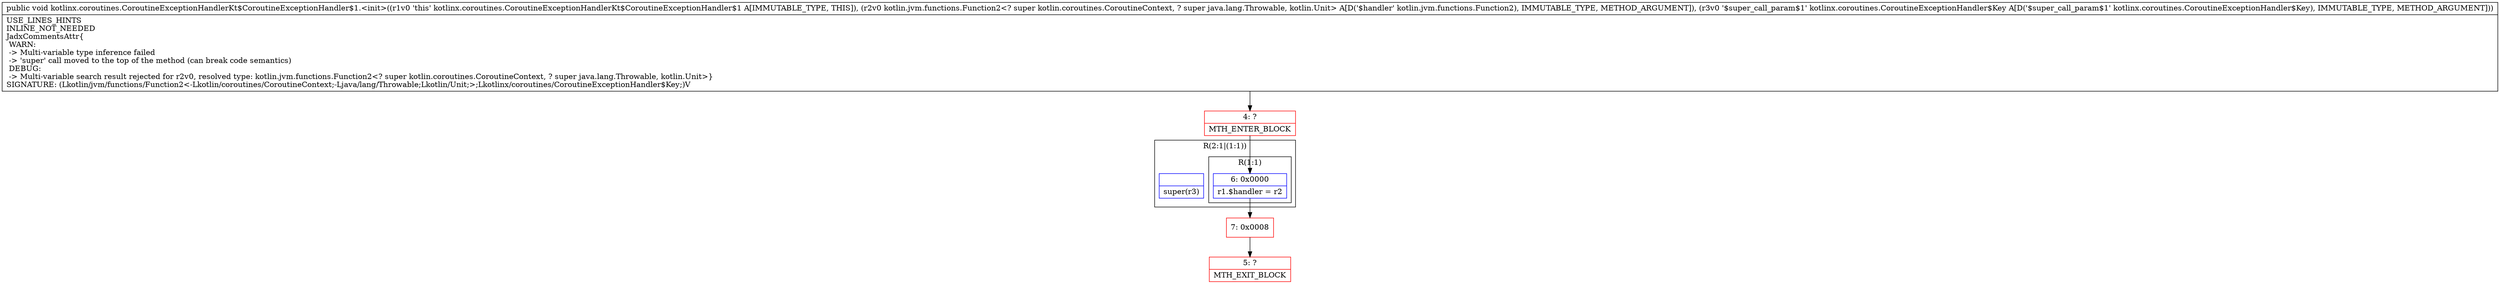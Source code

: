 digraph "CFG forkotlinx.coroutines.CoroutineExceptionHandlerKt$CoroutineExceptionHandler$1.\<init\>(Lkotlin\/jvm\/functions\/Function2;Lkotlinx\/coroutines\/CoroutineExceptionHandler$Key;)V" {
subgraph cluster_Region_1699325893 {
label = "R(2:1|(1:1))";
node [shape=record,color=blue];
Node_InsnContainer_379407081 [shape=record,label="{|super(r3)\l}"];
subgraph cluster_Region_239850412 {
label = "R(1:1)";
node [shape=record,color=blue];
Node_6 [shape=record,label="{6\:\ 0x0000|r1.$handler = r2\l}"];
}
}
Node_4 [shape=record,color=red,label="{4\:\ ?|MTH_ENTER_BLOCK\l}"];
Node_7 [shape=record,color=red,label="{7\:\ 0x0008}"];
Node_5 [shape=record,color=red,label="{5\:\ ?|MTH_EXIT_BLOCK\l}"];
MethodNode[shape=record,label="{public void kotlinx.coroutines.CoroutineExceptionHandlerKt$CoroutineExceptionHandler$1.\<init\>((r1v0 'this' kotlinx.coroutines.CoroutineExceptionHandlerKt$CoroutineExceptionHandler$1 A[IMMUTABLE_TYPE, THIS]), (r2v0 kotlin.jvm.functions.Function2\<? super kotlin.coroutines.CoroutineContext, ? super java.lang.Throwable, kotlin.Unit\> A[D('$handler' kotlin.jvm.functions.Function2), IMMUTABLE_TYPE, METHOD_ARGUMENT]), (r3v0 '$super_call_param$1' kotlinx.coroutines.CoroutineExceptionHandler$Key A[D('$super_call_param$1' kotlinx.coroutines.CoroutineExceptionHandler$Key), IMMUTABLE_TYPE, METHOD_ARGUMENT]))  | USE_LINES_HINTS\lINLINE_NOT_NEEDED\lJadxCommentsAttr\{\l WARN: \l \-\> Multi\-variable type inference failed\l \-\> 'super' call moved to the top of the method (can break code semantics)\l DEBUG: \l \-\> Multi\-variable search result rejected for r2v0, resolved type: kotlin.jvm.functions.Function2\<? super kotlin.coroutines.CoroutineContext, ? super java.lang.Throwable, kotlin.Unit\>\}\lSIGNATURE: (Lkotlin\/jvm\/functions\/Function2\<\-Lkotlin\/coroutines\/CoroutineContext;\-Ljava\/lang\/Throwable;Lkotlin\/Unit;\>;Lkotlinx\/coroutines\/CoroutineExceptionHandler$Key;)V\l}"];
MethodNode -> Node_4;Node_6 -> Node_7;
Node_4 -> Node_6;
Node_7 -> Node_5;
}

